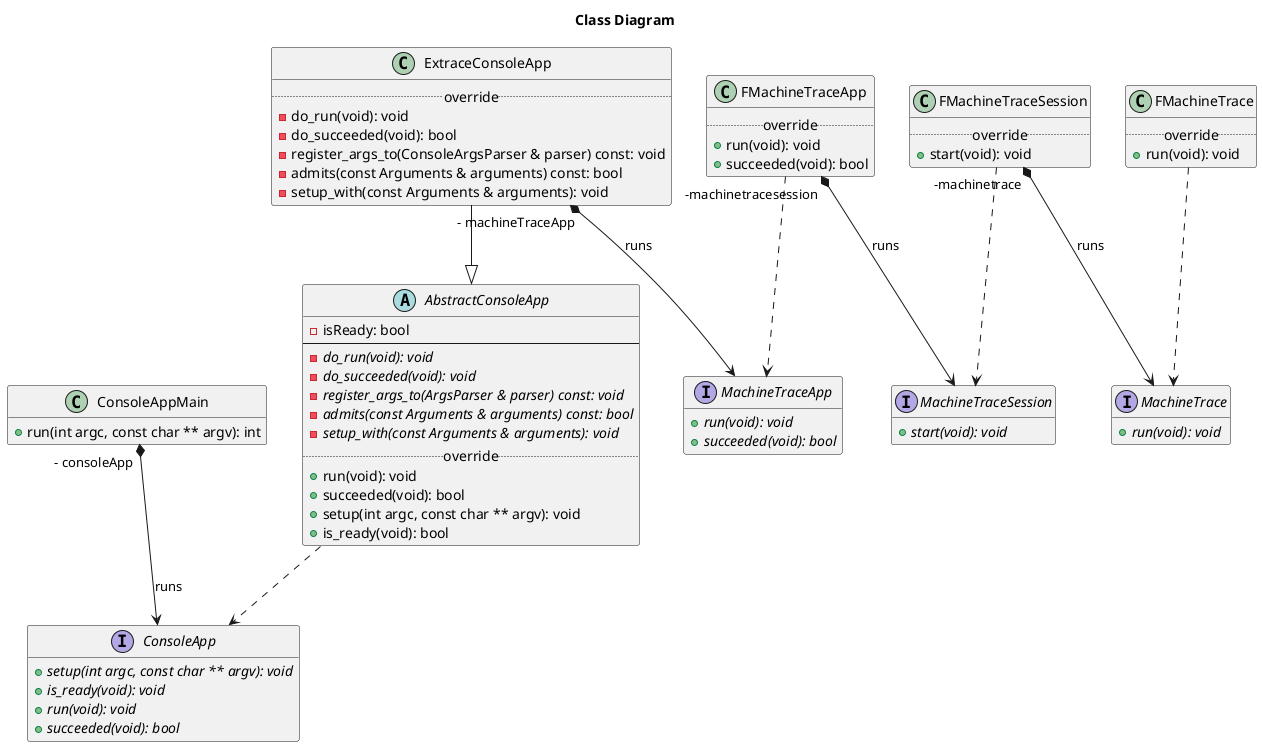 @startuml

title Class Diagram

class ConsoleAppMain {
  + run(int argc, const char ** argv): int
}
hide ConsoleAppMain fields

ConsoleAppMain "- consoleApp" *--> ConsoleApp: runs

interface ConsoleApp {
  + {abstract} setup(int argc, const char ** argv): void
  + {abstract} is_ready(void): void
  + {abstract} run(void): void
  + {abstract} succeeded(void): bool
}
hide ConsoleApp fields

abstract class AbstractConsoleApp {
  - isReady: bool
  --
  - {abstract} do_run(void): void
  - {abstract} do_succeeded(void): void
  - {abstract} register_args_to(ArgsParser & parser) const: void
  - {abstract} admits(const Arguments & arguments) const: bool
  - {abstract} setup_with(const Arguments & arguments): void
  ..override..
  + run(void): void
  + succeeded(void): bool
  + setup(int argc, const char ** argv): void
  + is_ready(void): bool
}
AbstractConsoleApp ..> ConsoleApp

class ExtraceConsoleApp {
  ..override..
  - do_run(void): void
  - do_succeeded(void): bool
  - register_args_to(ConsoleArgsParser & parser) const: void
  - admits(const Arguments & arguments) const: bool
  - setup_with(const Arguments & arguments): void
}
hide ExtraceConsoleApp fields
ExtraceConsoleApp --|> AbstractConsoleApp
ExtraceConsoleApp "- machineTraceApp" *--> MachineTraceApp: runs

interface MachineTraceApp {
  + {abstract} run(void): void
  + {abstract} succeeded(void): bool
}
hide MachineTraceApp fields

class FMachineTraceApp {
  ..override..
  + run(void): void
  + succeeded(void): bool
}
hide FMachineTraceApp fields
FMachineTraceApp ..> MachineTraceApp
FMachineTraceApp "-machinetracesession" *--> MachineTraceSession: runs

interface MachineTraceSession {
  + {abstract} start(void): void
}
hide MachineTraceSession fields

class FMachineTraceSession {
  ..override..
  + start(void): void
}
FMachineTraceSession ..> MachineTraceSession
FMachineTraceSession "-machinetrace" *--> MachineTrace: runs

interface MachineTrace {
  {abstract} + run(void): void
}
hide MachineTrace fields

class FMachineTrace {
  ..override..
  + run(void): void
}
hide FMachineTrace fields
FMachineTrace ..> MachineTrace


@enduml